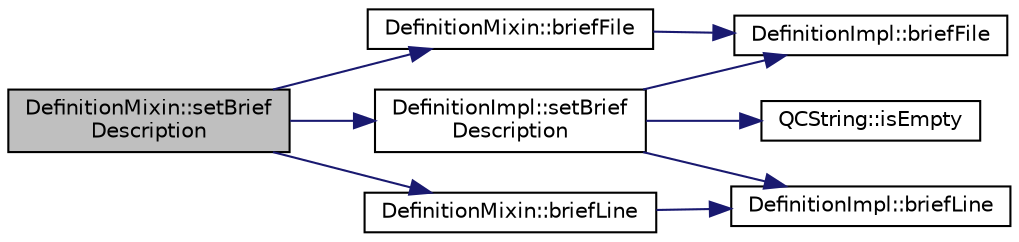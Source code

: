 digraph "DefinitionMixin::setBriefDescription"
{
 // LATEX_PDF_SIZE
  edge [fontname="Helvetica",fontsize="10",labelfontname="Helvetica",labelfontsize="10"];
  node [fontname="Helvetica",fontsize="10",shape=record];
  rankdir="LR";
  Node1 [label="DefinitionMixin::setBrief\lDescription",height=0.2,width=0.4,color="black", fillcolor="grey75", style="filled", fontcolor="black",tooltip=" "];
  Node1 -> Node2 [color="midnightblue",fontsize="10",style="solid"];
  Node2 [label="DefinitionMixin::briefFile",height=0.2,width=0.4,color="black", fillcolor="white", style="filled",URL="$classDefinitionMixin.html#a2276aefa7025a419a0ffe2149958d23d",tooltip=" "];
  Node2 -> Node3 [color="midnightblue",fontsize="10",style="solid"];
  Node3 [label="DefinitionImpl::briefFile",height=0.2,width=0.4,color="black", fillcolor="white", style="filled",URL="$classDefinitionImpl.html#aa59f5a2e9006a617d1a99c89ac9304b2",tooltip=" "];
  Node1 -> Node4 [color="midnightblue",fontsize="10",style="solid"];
  Node4 [label="DefinitionMixin::briefLine",height=0.2,width=0.4,color="black", fillcolor="white", style="filled",URL="$classDefinitionMixin.html#a1899eaa3e278b3fd061814cfe1b6c83d",tooltip=" "];
  Node4 -> Node5 [color="midnightblue",fontsize="10",style="solid"];
  Node5 [label="DefinitionImpl::briefLine",height=0.2,width=0.4,color="black", fillcolor="white", style="filled",URL="$classDefinitionImpl.html#a361677b66bf12702586b1ebb02ba057c",tooltip=" "];
  Node1 -> Node6 [color="midnightblue",fontsize="10",style="solid"];
  Node6 [label="DefinitionImpl::setBrief\lDescription",height=0.2,width=0.4,color="black", fillcolor="white", style="filled",URL="$classDefinitionImpl.html#aa143df64f11eae89ec87066a67e0593f",tooltip=" "];
  Node6 -> Node3 [color="midnightblue",fontsize="10",style="solid"];
  Node6 -> Node5 [color="midnightblue",fontsize="10",style="solid"];
  Node6 -> Node7 [color="midnightblue",fontsize="10",style="solid"];
  Node7 [label="QCString::isEmpty",height=0.2,width=0.4,color="black", fillcolor="white", style="filled",URL="$classQCString.html#a621c4090d69ad7d05ef8e5234376c3d8",tooltip=" "];
}
